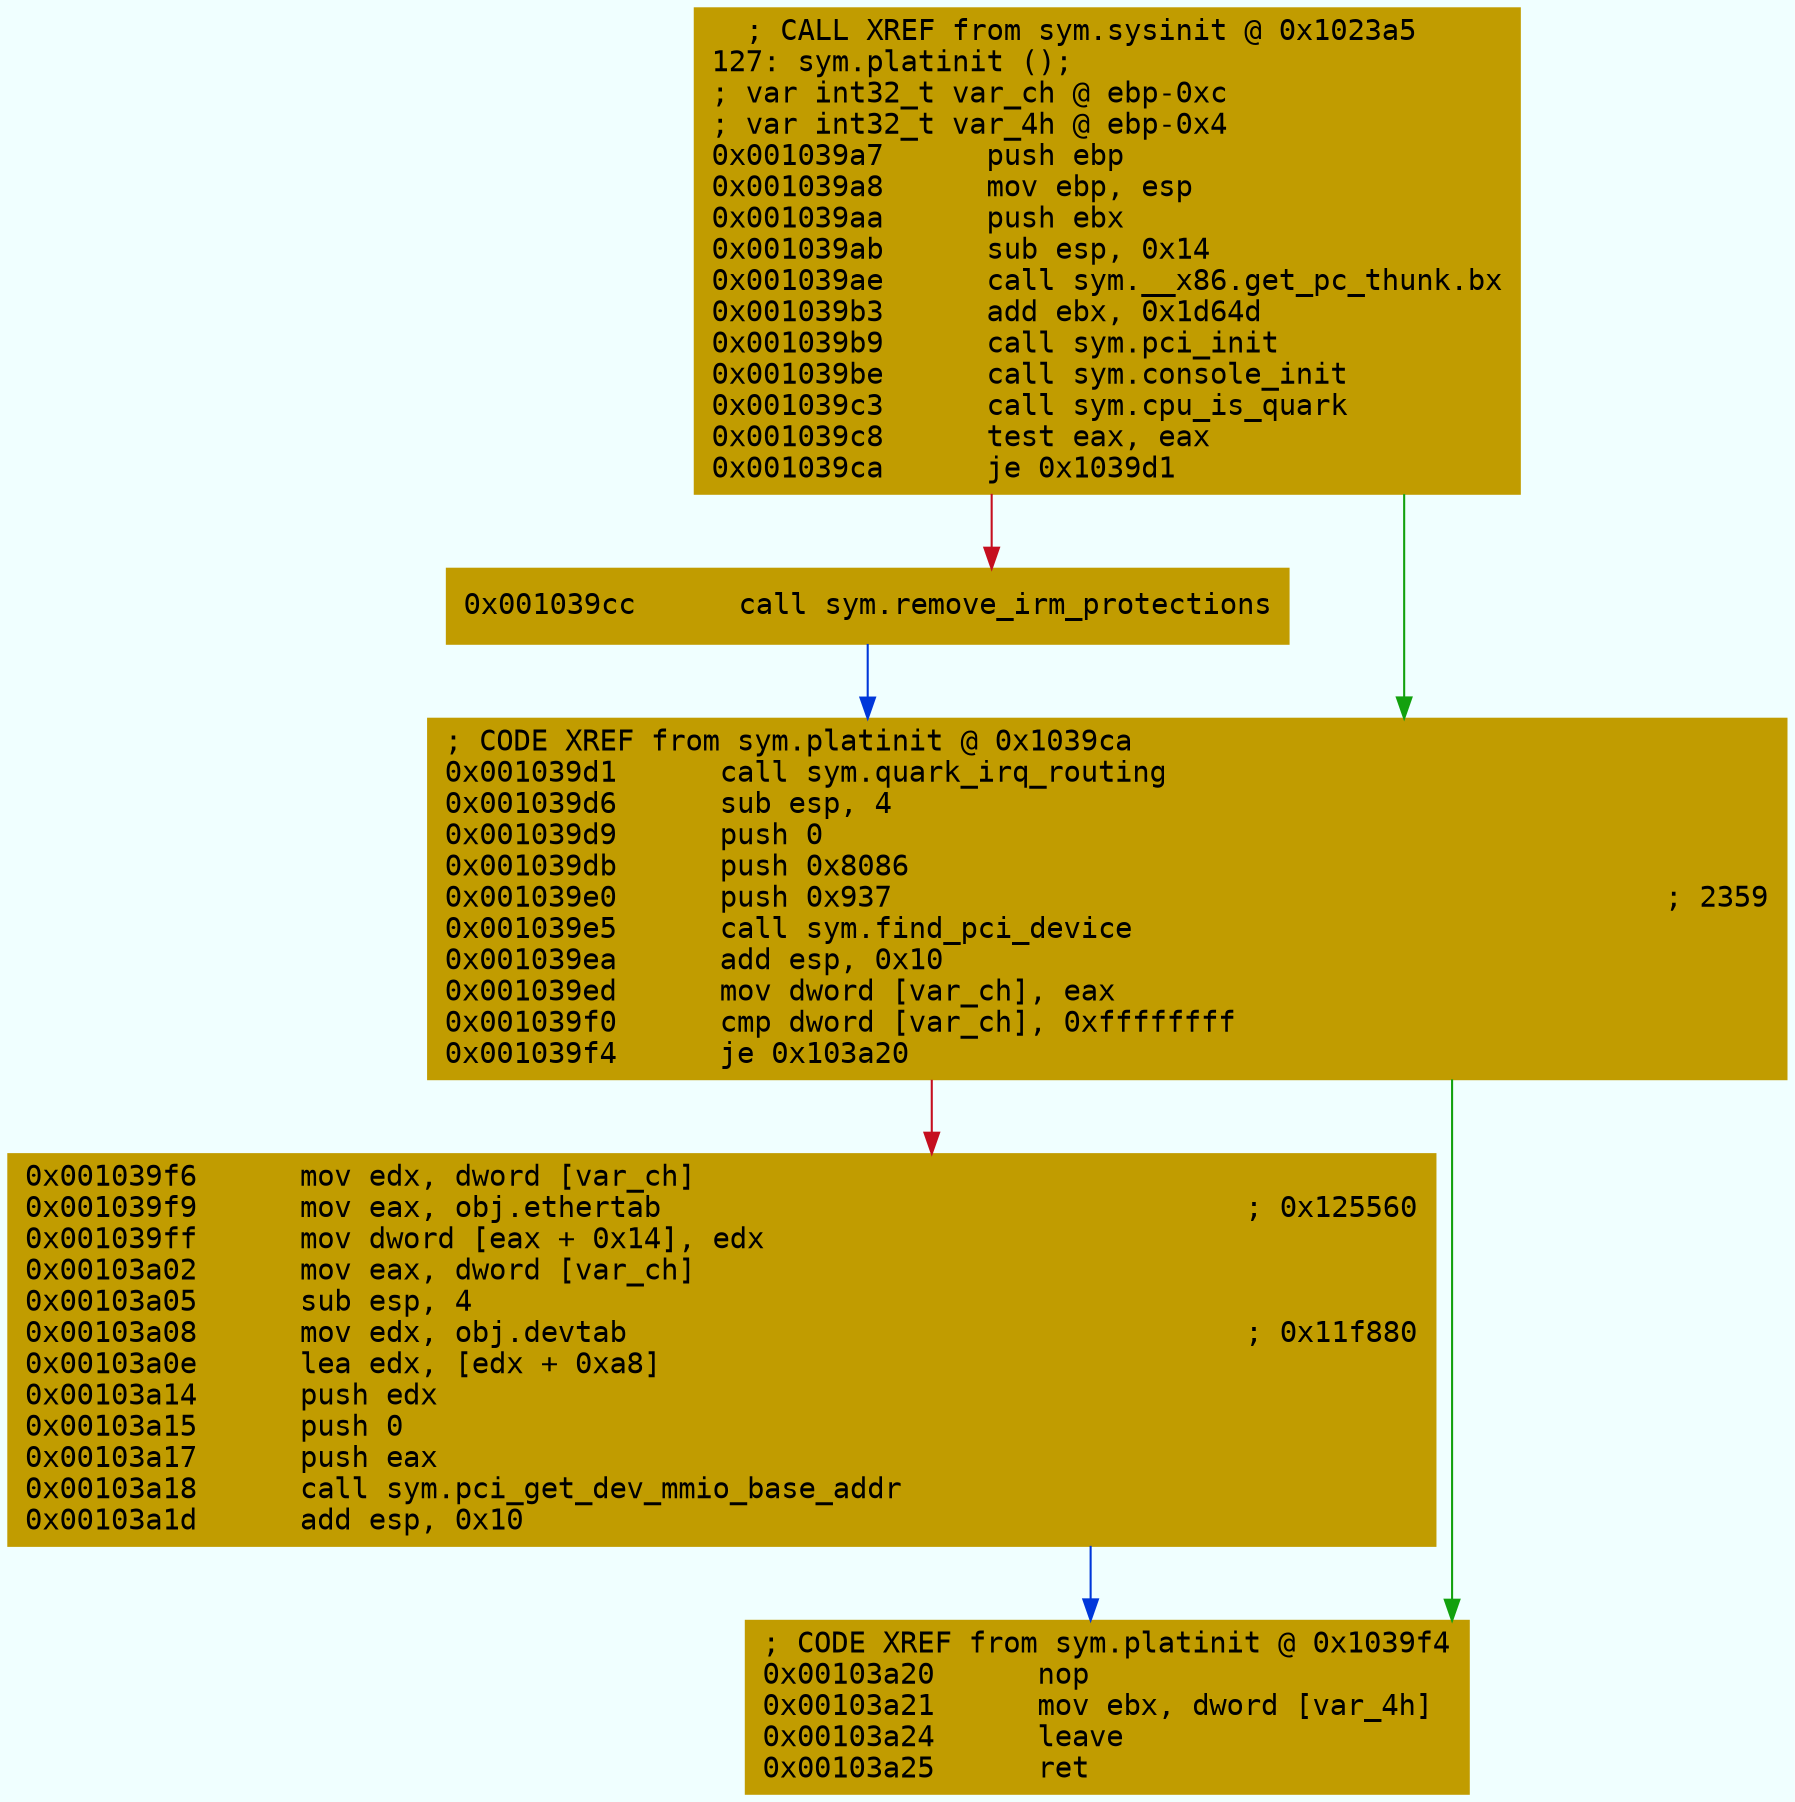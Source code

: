 digraph code {
	graph [bgcolor=azure fontsize=8 fontname="Courier" splines="ortho"];
	node [fillcolor=gray style=filled shape=box];
	edge [arrowhead="normal"];
	"0x001039a7" [URL="sym.platinit/0x001039a7", fillcolor="#c19c00",color="#c19c00", fontname="Courier",label="  ; CALL XREF from sym.sysinit @ 0x1023a5\l127: sym.platinit ();\l; var int32_t var_ch @ ebp-0xc\l; var int32_t var_4h @ ebp-0x4\l0x001039a7      push ebp\l0x001039a8      mov ebp, esp\l0x001039aa      push ebx\l0x001039ab      sub esp, 0x14\l0x001039ae      call sym.__x86.get_pc_thunk.bx\l0x001039b3      add ebx, 0x1d64d\l0x001039b9      call sym.pci_init\l0x001039be      call sym.console_init\l0x001039c3      call sym.cpu_is_quark\l0x001039c8      test eax, eax\l0x001039ca      je 0x1039d1\l"]
	"0x001039cc" [URL="sym.platinit/0x001039cc", fillcolor="#c19c00",color="#c19c00", fontname="Courier",label="0x001039cc      call sym.remove_irm_protections\l"]
	"0x001039d1" [URL="sym.platinit/0x001039d1", fillcolor="#c19c00",color="#c19c00", fontname="Courier",label="; CODE XREF from sym.platinit @ 0x1039ca\l0x001039d1      call sym.quark_irq_routing\l0x001039d6      sub esp, 4\l0x001039d9      push 0\l0x001039db      push 0x8086\l0x001039e0      push 0x937                                             ; 2359\l0x001039e5      call sym.find_pci_device\l0x001039ea      add esp, 0x10\l0x001039ed      mov dword [var_ch], eax\l0x001039f0      cmp dword [var_ch], 0xffffffff\l0x001039f4      je 0x103a20\l"]
	"0x001039f6" [URL="sym.platinit/0x001039f6", fillcolor="#c19c00",color="#c19c00", fontname="Courier",label="0x001039f6      mov edx, dword [var_ch]\l0x001039f9      mov eax, obj.ethertab                                  ; 0x125560\l0x001039ff      mov dword [eax + 0x14], edx\l0x00103a02      mov eax, dword [var_ch]\l0x00103a05      sub esp, 4\l0x00103a08      mov edx, obj.devtab                                    ; 0x11f880\l0x00103a0e      lea edx, [edx + 0xa8]\l0x00103a14      push edx\l0x00103a15      push 0\l0x00103a17      push eax\l0x00103a18      call sym.pci_get_dev_mmio_base_addr\l0x00103a1d      add esp, 0x10\l"]
	"0x00103a20" [URL="sym.platinit/0x00103a20", fillcolor="#c19c00",color="#c19c00", fontname="Courier",label="; CODE XREF from sym.platinit @ 0x1039f4\l0x00103a20      nop\l0x00103a21      mov ebx, dword [var_4h]\l0x00103a24      leave\l0x00103a25      ret\l"]
        "0x001039a7" -> "0x001039d1" [color="#13a10e"];
        "0x001039a7" -> "0x001039cc" [color="#c50f1f"];
        "0x001039cc" -> "0x001039d1" [color="#0037da"];
        "0x001039d1" -> "0x00103a20" [color="#13a10e"];
        "0x001039d1" -> "0x001039f6" [color="#c50f1f"];
        "0x001039f6" -> "0x00103a20" [color="#0037da"];
}
